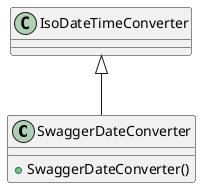 @startuml
class SwaggerDateConverter {
    + SwaggerDateConverter()
}
IsoDateTimeConverter <|-- SwaggerDateConverter
@enduml
